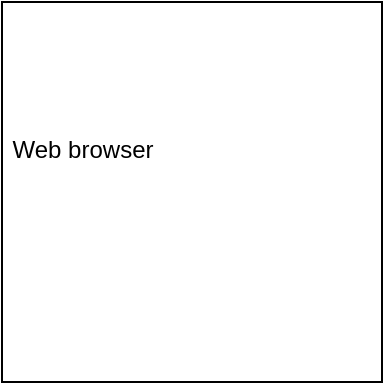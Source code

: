 <mxfile version="13.7.5" type="github">
  <diagram id="iqS097BehoROeohsyukF" name="Page-1">
    <mxGraphModel dx="1038" dy="580" grid="1" gridSize="10" guides="1" tooltips="1" connect="1" arrows="1" fold="1" page="1" pageScale="1" pageWidth="850" pageHeight="1100" math="0" shadow="0">
      <root>
        <mxCell id="0" />
        <mxCell id="1" parent="0" />
        <mxCell id="tCHSRQCSeNk4hVaGhSzq-1" value="" style="whiteSpace=wrap;html=1;aspect=fixed;" vertex="1" parent="1">
          <mxGeometry x="30" y="140" width="190" height="190" as="geometry" />
        </mxCell>
        <mxCell id="tCHSRQCSeNk4hVaGhSzq-2" value="Web browser" style="shape=image;html=1;verticalAlign=top;verticalLabelPosition=bottom;labelBackgroundColor=#ffffff;imageAspect=0;aspect=fixed;image=https://cdn4.iconfinder.com/data/icons/online-marketing-hand-drawn-vol-4/52/search__web__website__broswer__google__magnify__browsing-128.png" vertex="1" parent="1">
          <mxGeometry x="50" y="160" width="40" height="40" as="geometry" />
        </mxCell>
      </root>
    </mxGraphModel>
  </diagram>
</mxfile>
